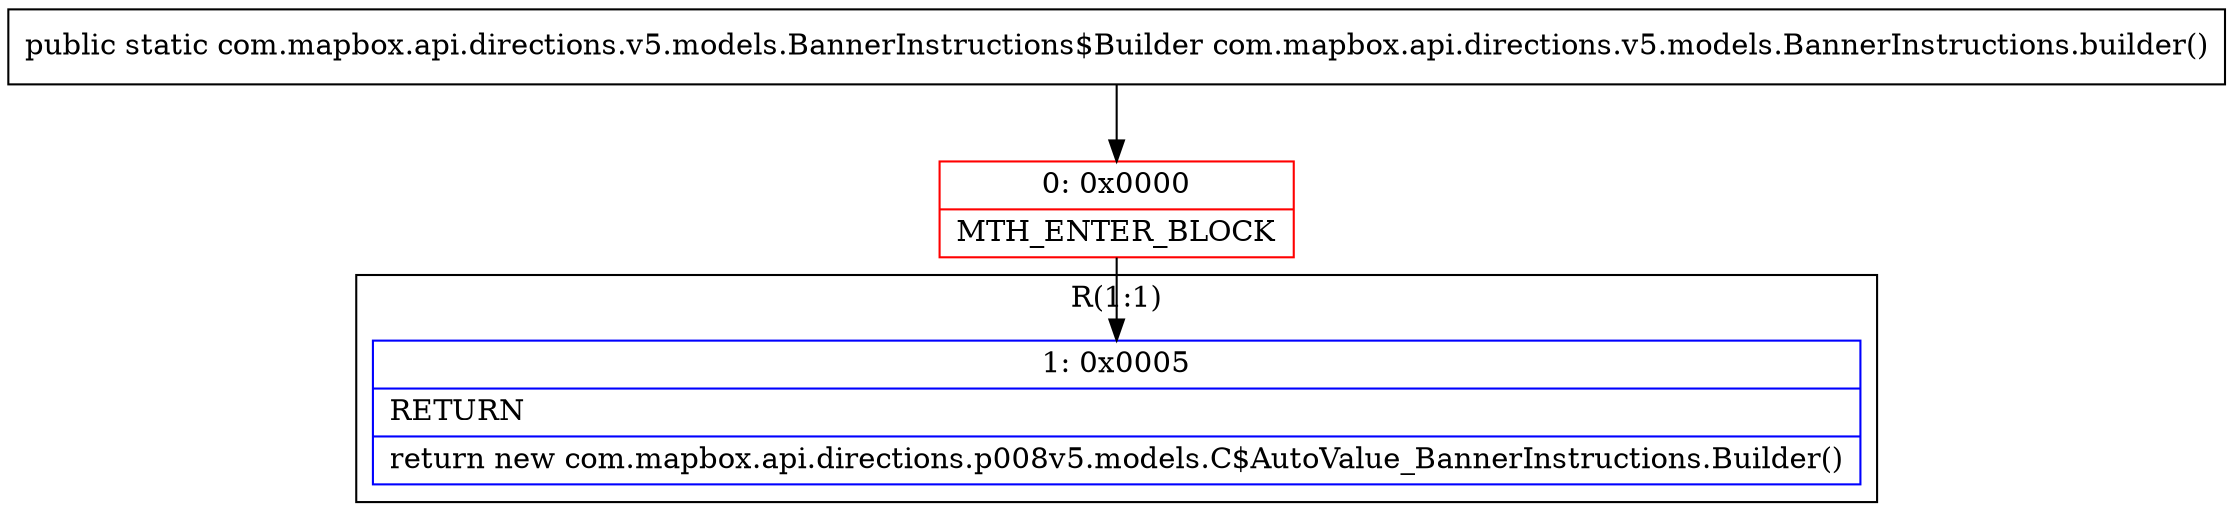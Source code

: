 digraph "CFG forcom.mapbox.api.directions.v5.models.BannerInstructions.builder()Lcom\/mapbox\/api\/directions\/v5\/models\/BannerInstructions$Builder;" {
subgraph cluster_Region_1597756211 {
label = "R(1:1)";
node [shape=record,color=blue];
Node_1 [shape=record,label="{1\:\ 0x0005|RETURN\l|return new com.mapbox.api.directions.p008v5.models.C$AutoValue_BannerInstructions.Builder()\l}"];
}
Node_0 [shape=record,color=red,label="{0\:\ 0x0000|MTH_ENTER_BLOCK\l}"];
MethodNode[shape=record,label="{public static com.mapbox.api.directions.v5.models.BannerInstructions$Builder com.mapbox.api.directions.v5.models.BannerInstructions.builder() }"];
MethodNode -> Node_0;
Node_0 -> Node_1;
}

